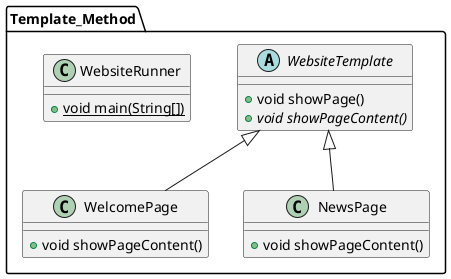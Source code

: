 @startuml
abstract class Template_Method.WebsiteTemplate {
+ void showPage()
+ {abstract}void showPageContent()
}
class Template_Method.WebsiteRunner {
+ {static} void main(String[])
}
class Template_Method.WelcomePage {
+ void showPageContent()
}
class Template_Method.NewsPage {
+ void showPageContent()
}


Template_Method.WebsiteTemplate <|-- Template_Method.WelcomePage
Template_Method.WebsiteTemplate <|-- Template_Method.NewsPage
@enduml